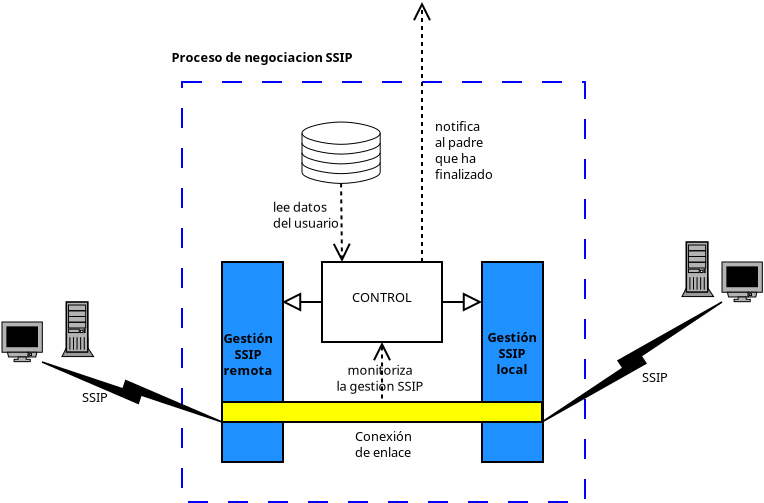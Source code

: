 <?xml version="1.0" encoding="UTF-8"?>
<dia:diagram xmlns:dia="http://www.lysator.liu.se/~alla/dia/"><dia:layer name="Fondo" visible="true"><dia:object type="Standard - Box" version="0" id="O0"><dia:attribute name="obj_pos"><dia:point val="7,0"/></dia:attribute><dia:attribute name="obj_bb"><dia:rectangle val="6.95,-0.05;27.2,21.05"/></dia:attribute><dia:attribute name="elem_corner"><dia:point val="7,0"/></dia:attribute><dia:attribute name="elem_width"><dia:real val="20.15"/></dia:attribute><dia:attribute name="elem_height"><dia:real val="21"/></dia:attribute><dia:attribute name="border_color"><dia:color val="#0000ff"/></dia:attribute><dia:attribute name="show_background"><dia:boolean val="true"/></dia:attribute><dia:attribute name="line_style"><dia:enum val="1"/></dia:attribute></dia:object><dia:object type="Standard - Box" version="0" id="O1"><dia:attribute name="obj_pos"><dia:point val="9,9"/></dia:attribute><dia:attribute name="obj_bb"><dia:rectangle val="8.95,8.95;12.1,19.05"/></dia:attribute><dia:attribute name="elem_corner"><dia:point val="9,9"/></dia:attribute><dia:attribute name="elem_width"><dia:real val="3.05"/></dia:attribute><dia:attribute name="elem_height"><dia:real val="10"/></dia:attribute><dia:attribute name="inner_color"><dia:color val="#1e90ff"/></dia:attribute><dia:attribute name="show_background"><dia:boolean val="true"/></dia:attribute></dia:object><dia:object type="Standard - Text" version="0" id="O2"><dia:attribute name="obj_pos"><dia:point val="10.3,13.05"/></dia:attribute><dia:attribute name="obj_bb"><dia:rectangle val="9.2,12.377;11.422,15.095"/></dia:attribute><dia:attribute name="text"><dia:composite type="text"><dia:attribute name="string"><dia:string>#Gestión
 SSIP 
remota#</dia:string></dia:attribute><dia:attribute name="font"><dia:font family="sans" style="80" name="Courier"/></dia:attribute><dia:attribute name="height"><dia:real val="0.8"/></dia:attribute><dia:attribute name="pos"><dia:point val="10.3,13.05"/></dia:attribute><dia:attribute name="color"><dia:color val="#000000"/></dia:attribute><dia:attribute name="alignment"><dia:enum val="1"/></dia:attribute></dia:composite></dia:attribute></dia:object><dia:object type="Standard - Box" version="0" id="O3"><dia:attribute name="obj_pos"><dia:point val="22,9"/></dia:attribute><dia:attribute name="obj_bb"><dia:rectangle val="21.95,8.95;25.1,19.05"/></dia:attribute><dia:attribute name="elem_corner"><dia:point val="22,9"/></dia:attribute><dia:attribute name="elem_width"><dia:real val="3.05"/></dia:attribute><dia:attribute name="elem_height"><dia:real val="10"/></dia:attribute><dia:attribute name="inner_color"><dia:color val="#1e90ff"/></dia:attribute><dia:attribute name="show_background"><dia:boolean val="true"/></dia:attribute></dia:object><dia:object type="Standard - Text" version="0" id="O4"><dia:attribute name="obj_pos"><dia:point val="23.5,13"/></dia:attribute><dia:attribute name="obj_bb"><dia:rectangle val="22.4,12.328;24.622,15.045"/></dia:attribute><dia:attribute name="text"><dia:composite type="text"><dia:attribute name="string"><dia:string>#Gestión
 SSIP 
local#</dia:string></dia:attribute><dia:attribute name="font"><dia:font family="sans" style="80" name="Courier"/></dia:attribute><dia:attribute name="height"><dia:real val="0.8"/></dia:attribute><dia:attribute name="pos"><dia:point val="23.5,13"/></dia:attribute><dia:attribute name="color"><dia:color val="#000000"/></dia:attribute><dia:attribute name="alignment"><dia:enum val="1"/></dia:attribute></dia:composite></dia:attribute></dia:object><dia:object type="Standard - Box" version="0" id="O5"><dia:attribute name="obj_pos"><dia:point val="14,9"/></dia:attribute><dia:attribute name="obj_bb"><dia:rectangle val="13.95,8.95;20.05,13.05"/></dia:attribute><dia:attribute name="elem_corner"><dia:point val="14,9"/></dia:attribute><dia:attribute name="elem_width"><dia:real val="6"/></dia:attribute><dia:attribute name="elem_height"><dia:real val="4"/></dia:attribute><dia:attribute name="show_background"><dia:boolean val="true"/></dia:attribute></dia:object><dia:object type="Standard - Box" version="0" id="O6"><dia:attribute name="obj_pos"><dia:point val="9,16"/></dia:attribute><dia:attribute name="obj_bb"><dia:rectangle val="8.95,15.95;25.05,17.05"/></dia:attribute><dia:attribute name="elem_corner"><dia:point val="9,16"/></dia:attribute><dia:attribute name="elem_width"><dia:real val="16"/></dia:attribute><dia:attribute name="elem_height"><dia:real val="1"/></dia:attribute><dia:attribute name="inner_color"><dia:color val="#ffff00"/></dia:attribute><dia:attribute name="show_background"><dia:boolean val="true"/></dia:attribute></dia:object><dia:object type="Network - General Computer (Tower)" version="0" id="O7"><dia:attribute name="obj_pos"><dia:point val="1,11"/></dia:attribute><dia:attribute name="obj_bb"><dia:rectangle val="0.992,10.96;2.588,14.894"/></dia:attribute><dia:attribute name="elem_corner"><dia:point val="1,11"/></dia:attribute><dia:attribute name="elem_width"><dia:real val="1.579"/></dia:attribute><dia:attribute name="elem_height"><dia:real val="2.727"/></dia:attribute><dia:attribute name="show_background"><dia:boolean val="true"/></dia:attribute><dia:attribute name="flip_horizontal"><dia:boolean val="false"/></dia:attribute><dia:attribute name="flip_vertical"><dia:boolean val="false"/></dia:attribute><dia:attribute name="padding"><dia:real val="0.354"/></dia:attribute><dia:attribute name="text"><dia:composite type="text"><dia:attribute name="string"><dia:string>##</dia:string></dia:attribute><dia:attribute name="font"><dia:font family="sans" style="0" name="Courier"/></dia:attribute><dia:attribute name="height"><dia:real val="0.8"/></dia:attribute><dia:attribute name="pos"><dia:point val="1.789,14.449"/></dia:attribute><dia:attribute name="color"><dia:color val="#000000"/></dia:attribute><dia:attribute name="alignment"><dia:enum val="1"/></dia:attribute></dia:composite></dia:attribute></dia:object><dia:object type="Network - General Monitor (With Stand)" version="0" id="O8"><dia:attribute name="obj_pos"><dia:point val="-2,12"/></dia:attribute><dia:attribute name="obj_bb"><dia:rectangle val="-2.025,11.975;0.042,15.146"/></dia:attribute><dia:attribute name="elem_corner"><dia:point val="-2,12"/></dia:attribute><dia:attribute name="elem_width"><dia:real val="2.017"/></dia:attribute><dia:attribute name="elem_height"><dia:real val="1.983"/></dia:attribute><dia:attribute name="show_background"><dia:boolean val="true"/></dia:attribute><dia:attribute name="flip_horizontal"><dia:boolean val="false"/></dia:attribute><dia:attribute name="flip_vertical"><dia:boolean val="false"/></dia:attribute><dia:attribute name="padding"><dia:real val="0.354"/></dia:attribute><dia:attribute name="text"><dia:composite type="text"><dia:attribute name="string"><dia:string>##</dia:string></dia:attribute><dia:attribute name="font"><dia:font family="sans" style="0" name="Courier"/></dia:attribute><dia:attribute name="height"><dia:real val="0.8"/></dia:attribute><dia:attribute name="pos"><dia:point val="-0.992,14.701"/></dia:attribute><dia:attribute name="color"><dia:color val="#000000"/></dia:attribute><dia:attribute name="alignment"><dia:enum val="1"/></dia:attribute></dia:composite></dia:attribute></dia:object><dia:object type="Network - WAN Link" version="1" id="O9"><dia:attribute name="obj_pos"><dia:point val="0,14"/></dia:attribute><dia:attribute name="obj_bb"><dia:rectangle val="0,14;9,17"/></dia:attribute><dia:attribute name="conn_endpoints"><dia:point val="0,14"/><dia:point val="9,17"/></dia:attribute><dia:attribute name="width"><dia:real val="1"/></dia:attribute></dia:object><dia:object type="Network - General Computer (Tower)" version="0" id="O10"><dia:attribute name="obj_pos"><dia:point val="32,8"/></dia:attribute><dia:attribute name="obj_bb"><dia:rectangle val="31.992,7.96;33.588,11.894"/></dia:attribute><dia:attribute name="elem_corner"><dia:point val="32,8"/></dia:attribute><dia:attribute name="elem_width"><dia:real val="1.579"/></dia:attribute><dia:attribute name="elem_height"><dia:real val="2.727"/></dia:attribute><dia:attribute name="show_background"><dia:boolean val="true"/></dia:attribute><dia:attribute name="flip_horizontal"><dia:boolean val="false"/></dia:attribute><dia:attribute name="flip_vertical"><dia:boolean val="false"/></dia:attribute><dia:attribute name="padding"><dia:real val="0.354"/></dia:attribute><dia:attribute name="text"><dia:composite type="text"><dia:attribute name="string"><dia:string>##</dia:string></dia:attribute><dia:attribute name="font"><dia:font family="sans" style="0" name="Courier"/></dia:attribute><dia:attribute name="height"><dia:real val="0.8"/></dia:attribute><dia:attribute name="pos"><dia:point val="32.789,11.449"/></dia:attribute><dia:attribute name="color"><dia:color val="#000000"/></dia:attribute><dia:attribute name="alignment"><dia:enum val="1"/></dia:attribute></dia:composite></dia:attribute></dia:object><dia:object type="Network - General Monitor (With Stand)" version="0" id="O11"><dia:attribute name="obj_pos"><dia:point val="34,9"/></dia:attribute><dia:attribute name="obj_bb"><dia:rectangle val="33.975,8.975;36.042,12.146"/></dia:attribute><dia:attribute name="elem_corner"><dia:point val="34,9"/></dia:attribute><dia:attribute name="elem_width"><dia:real val="2.017"/></dia:attribute><dia:attribute name="elem_height"><dia:real val="1.983"/></dia:attribute><dia:attribute name="show_background"><dia:boolean val="true"/></dia:attribute><dia:attribute name="flip_horizontal"><dia:boolean val="false"/></dia:attribute><dia:attribute name="flip_vertical"><dia:boolean val="false"/></dia:attribute><dia:attribute name="padding"><dia:real val="0.354"/></dia:attribute><dia:attribute name="text"><dia:composite type="text"><dia:attribute name="string"><dia:string>##</dia:string></dia:attribute><dia:attribute name="font"><dia:font family="sans" style="0" name="Courier"/></dia:attribute><dia:attribute name="height"><dia:real val="0.8"/></dia:attribute><dia:attribute name="pos"><dia:point val="35.008,11.701"/></dia:attribute><dia:attribute name="color"><dia:color val="#000000"/></dia:attribute><dia:attribute name="alignment"><dia:enum val="1"/></dia:attribute></dia:composite></dia:attribute></dia:object><dia:object type="Network - WAN Link" version="1" id="O12"><dia:attribute name="obj_pos"><dia:point val="25,17"/></dia:attribute><dia:attribute name="obj_bb"><dia:rectangle val="25,11;34,17"/></dia:attribute><dia:attribute name="conn_endpoints"><dia:point val="25,17"/><dia:point val="34,11"/></dia:attribute><dia:attribute name="width"><dia:real val="1"/></dia:attribute></dia:object><dia:object type="Standard - Text" version="0" id="O13"><dia:attribute name="obj_pos"><dia:point val="15.65,17.95"/></dia:attribute><dia:attribute name="obj_bb"><dia:rectangle val="15.65,17.277;18.473,19.195"/></dia:attribute><dia:attribute name="text"><dia:composite type="text"><dia:attribute name="string"><dia:string>#Conexión 
de enlace#</dia:string></dia:attribute><dia:attribute name="font"><dia:font family="sans" style="0" name="Courier"/></dia:attribute><dia:attribute name="height"><dia:real val="0.8"/></dia:attribute><dia:attribute name="pos"><dia:point val="15.65,17.95"/></dia:attribute><dia:attribute name="color"><dia:color val="#000000"/></dia:attribute><dia:attribute name="alignment"><dia:enum val="0"/></dia:attribute></dia:composite></dia:attribute></dia:object><dia:object type="Standard - Text" version="0" id="O14"><dia:attribute name="obj_pos"><dia:point val="30,15"/></dia:attribute><dia:attribute name="obj_bb"><dia:rectangle val="30,14.328;31.372,15.445"/></dia:attribute><dia:attribute name="text"><dia:composite type="text"><dia:attribute name="string"><dia:string>#SSIP#</dia:string></dia:attribute><dia:attribute name="font"><dia:font family="sans" style="0" name="Courier"/></dia:attribute><dia:attribute name="height"><dia:real val="0.8"/></dia:attribute><dia:attribute name="pos"><dia:point val="30,15"/></dia:attribute><dia:attribute name="color"><dia:color val="#000000"/></dia:attribute><dia:attribute name="alignment"><dia:enum val="0"/></dia:attribute></dia:composite></dia:attribute></dia:object><dia:object type="Standard - Text" version="0" id="O15"><dia:attribute name="obj_pos"><dia:point val="2,16"/></dia:attribute><dia:attribute name="obj_bb"><dia:rectangle val="2,15.328;3.373,16.445"/></dia:attribute><dia:attribute name="text"><dia:composite type="text"><dia:attribute name="string"><dia:string>#SSIP#</dia:string></dia:attribute><dia:attribute name="font"><dia:font family="sans" style="0" name="Courier"/></dia:attribute><dia:attribute name="height"><dia:real val="0.8"/></dia:attribute><dia:attribute name="pos"><dia:point val="2,16"/></dia:attribute><dia:attribute name="color"><dia:color val="#000000"/></dia:attribute><dia:attribute name="alignment"><dia:enum val="0"/></dia:attribute></dia:composite></dia:attribute></dia:object><dia:object type="Standard - Text" version="0" id="O16"><dia:attribute name="obj_pos"><dia:point val="11,-1"/></dia:attribute><dia:attribute name="obj_bb"><dia:rectangle val="6.825,-1.673;15.197,-0.555"/></dia:attribute><dia:attribute name="text"><dia:composite type="text"><dia:attribute name="string"><dia:string>#Proceso de negociacion SSIP#</dia:string></dia:attribute><dia:attribute name="font"><dia:font family="sans" style="80" name="Courier"/></dia:attribute><dia:attribute name="height"><dia:real val="0.8"/></dia:attribute><dia:attribute name="pos"><dia:point val="11,-1"/></dia:attribute><dia:attribute name="color"><dia:color val="#000000"/></dia:attribute><dia:attribute name="alignment"><dia:enum val="1"/></dia:attribute></dia:composite></dia:attribute></dia:object><dia:object type="Sybase - Stable Queue" version="0" id="O17"><dia:attribute name="obj_pos"><dia:point val="13,2"/></dia:attribute><dia:attribute name="obj_bb"><dia:rectangle val="12.95,1.95;16.959,6.306"/></dia:attribute><dia:attribute name="elem_corner"><dia:point val="13,2"/></dia:attribute><dia:attribute name="elem_width"><dia:real val="3.909"/></dia:attribute><dia:attribute name="elem_height"><dia:real val="3.071"/></dia:attribute><dia:attribute name="inner_color"><dia:color val="#e5e5e5"/></dia:attribute><dia:attribute name="show_background"><dia:boolean val="true"/></dia:attribute><dia:attribute name="flip_horizontal"><dia:boolean val="false"/></dia:attribute><dia:attribute name="flip_vertical"><dia:boolean val="false"/></dia:attribute><dia:attribute name="padding"><dia:real val="0.354"/></dia:attribute><dia:attribute name="text"><dia:composite type="text"><dia:attribute name="string"><dia:string>##</dia:string></dia:attribute><dia:attribute name="font"><dia:font family="sans" style="0" name="Courier"/></dia:attribute><dia:attribute name="height"><dia:real val="0.8"/></dia:attribute><dia:attribute name="pos"><dia:point val="14.954,5.861"/></dia:attribute><dia:attribute name="color"><dia:color val="#000000"/></dia:attribute><dia:attribute name="alignment"><dia:enum val="1"/></dia:attribute></dia:composite></dia:attribute></dia:object><dia:object type="Standard - Line" version="0" id="O18"><dia:attribute name="obj_pos"><dia:point val="14.954,5.071"/></dia:attribute><dia:attribute name="obj_bb"><dia:rectangle val="14.2,5.021;15.8,9.059"/></dia:attribute><dia:attribute name="conn_endpoints"><dia:point val="14.954,5.071"/><dia:point val="15,9"/></dia:attribute><dia:attribute name="numcp"><dia:int val="1"/></dia:attribute><dia:attribute name="line_style"><dia:enum val="1"/></dia:attribute><dia:attribute name="end_arrow"><dia:enum val="1"/></dia:attribute><dia:attribute name="end_arrow_length"><dia:real val="0.8"/></dia:attribute><dia:attribute name="end_arrow_width"><dia:real val="0.8"/></dia:attribute><dia:attribute name="dashlength"><dia:real val="0.2"/></dia:attribute><dia:connections><dia:connection handle="0" to="O17" connection="1"/></dia:connections></dia:object><dia:object type="UML - Generalization" version="0" id="O19"><dia:attribute name="obj_pos"><dia:point val="12,11"/></dia:attribute><dia:attribute name="obj_bb"><dia:rectangle val="12,10.15;14.071,11.75"/></dia:attribute><dia:attribute name="orth_points"><dia:point val="12,11"/><dia:point val="12,11"/><dia:point val="14,11"/><dia:point val="14,11"/></dia:attribute><dia:attribute name="orth_orient"><dia:enum val="1"/><dia:enum val="0"/><dia:enum val="1"/></dia:attribute><dia:attribute name="name"><dia:string>##</dia:string></dia:attribute><dia:attribute name="stereotype"><dia:string>##</dia:string></dia:attribute><dia:connections><dia:connection handle="1" to="O5" connection="3"/></dia:connections></dia:object><dia:object type="UML - Generalization" version="0" id="O20"><dia:attribute name="obj_pos"><dia:point val="22,11"/></dia:attribute><dia:attribute name="obj_bb"><dia:rectangle val="19.929,10.15;22,11.75"/></dia:attribute><dia:attribute name="orth_points"><dia:point val="22,11"/><dia:point val="22,11"/><dia:point val="20,11"/><dia:point val="20,11"/></dia:attribute><dia:attribute name="orth_orient"><dia:enum val="1"/><dia:enum val="0"/><dia:enum val="1"/></dia:attribute><dia:attribute name="name"><dia:string>##</dia:string></dia:attribute><dia:attribute name="stereotype"><dia:string>##</dia:string></dia:attribute><dia:connections><dia:connection handle="1" to="O5" connection="4"/></dia:connections></dia:object><dia:object type="Standard - Text" version="0" id="O21"><dia:attribute name="obj_pos"><dia:point val="17,11"/></dia:attribute><dia:attribute name="obj_bb"><dia:rectangle val="15.525,10.328;18.497,11.445"/></dia:attribute><dia:attribute name="text"><dia:composite type="text"><dia:attribute name="string"><dia:string>#CONTROL#</dia:string></dia:attribute><dia:attribute name="font"><dia:font family="sans" style="0" name="Courier"/></dia:attribute><dia:attribute name="height"><dia:real val="0.8"/></dia:attribute><dia:attribute name="pos"><dia:point val="17,11"/></dia:attribute><dia:attribute name="color"><dia:color val="#000000"/></dia:attribute><dia:attribute name="alignment"><dia:enum val="1"/></dia:attribute></dia:composite></dia:attribute></dia:object><dia:object type="Standard - Line" version="0" id="O22"><dia:attribute name="obj_pos"><dia:point val="19,9"/></dia:attribute><dia:attribute name="obj_bb"><dia:rectangle val="18.2,-4.05;19.8,9.05"/></dia:attribute><dia:attribute name="conn_endpoints"><dia:point val="19,9"/><dia:point val="19,-4"/></dia:attribute><dia:attribute name="numcp"><dia:int val="1"/></dia:attribute><dia:attribute name="line_style"><dia:enum val="1"/></dia:attribute><dia:attribute name="end_arrow"><dia:enum val="1"/></dia:attribute><dia:attribute name="end_arrow_length"><dia:real val="0.8"/></dia:attribute><dia:attribute name="end_arrow_width"><dia:real val="0.8"/></dia:attribute><dia:attribute name="dashlength"><dia:real val="0.2"/></dia:attribute></dia:object><dia:object type="Standard - Text" version="0" id="O23"><dia:attribute name="obj_pos"><dia:point val="19,4"/></dia:attribute><dia:attribute name="obj_bb"><dia:rectangle val="18.977,3.328;19,4.445"/></dia:attribute><dia:attribute name="text"><dia:composite type="text"><dia:attribute name="string"><dia:string>##</dia:string></dia:attribute><dia:attribute name="font"><dia:font family="sans" style="0" name="Courier"/></dia:attribute><dia:attribute name="height"><dia:real val="0.8"/></dia:attribute><dia:attribute name="pos"><dia:point val="19,4"/></dia:attribute><dia:attribute name="color"><dia:color val="#000000"/></dia:attribute><dia:attribute name="alignment"><dia:enum val="0"/></dia:attribute></dia:composite></dia:attribute></dia:object><dia:object type="Standard - Text" version="0" id="O24"><dia:attribute name="obj_pos"><dia:point val="19.65,2.45"/></dia:attribute><dia:attribute name="obj_bb"><dia:rectangle val="19.65,1.778;22.323,5.295"/></dia:attribute><dia:attribute name="text"><dia:composite type="text"><dia:attribute name="string"><dia:string>#notifica
al padre
que ha
finalizado#</dia:string></dia:attribute><dia:attribute name="font"><dia:font family="sans" style="0" name="Courier"/></dia:attribute><dia:attribute name="height"><dia:real val="0.8"/></dia:attribute><dia:attribute name="pos"><dia:point val="19.65,2.45"/></dia:attribute><dia:attribute name="color"><dia:color val="#000000"/></dia:attribute><dia:attribute name="alignment"><dia:enum val="0"/></dia:attribute></dia:composite></dia:attribute></dia:object><dia:object type="Standard - Text" version="0" id="O25"><dia:attribute name="obj_pos"><dia:point val="11.545,6.487"/></dia:attribute><dia:attribute name="obj_bb"><dia:rectangle val="11.545,5.815;14.618,7.732"/></dia:attribute><dia:attribute name="text"><dia:composite type="text"><dia:attribute name="string"><dia:string>#lee datos
del usuario#</dia:string></dia:attribute><dia:attribute name="font"><dia:font family="sans" style="0" name="Courier"/></dia:attribute><dia:attribute name="height"><dia:real val="0.8"/></dia:attribute><dia:attribute name="pos"><dia:point val="11.545,6.487"/></dia:attribute><dia:attribute name="color"><dia:color val="#000000"/></dia:attribute><dia:attribute name="alignment"><dia:enum val="0"/></dia:attribute></dia:composite></dia:attribute></dia:object><dia:object type="Standard - Line" version="0" id="O26"><dia:attribute name="obj_pos"><dia:point val="17,13"/></dia:attribute><dia:attribute name="obj_bb"><dia:rectangle val="16.2,12.95;17.8,16.05"/></dia:attribute><dia:attribute name="conn_endpoints"><dia:point val="17,13"/><dia:point val="17,16"/></dia:attribute><dia:attribute name="numcp"><dia:int val="1"/></dia:attribute><dia:attribute name="line_style"><dia:enum val="1"/></dia:attribute><dia:attribute name="start_arrow"><dia:enum val="1"/></dia:attribute><dia:attribute name="start_arrow_length"><dia:real val="0.8"/></dia:attribute><dia:attribute name="start_arrow_width"><dia:real val="0.8"/></dia:attribute><dia:attribute name="dashlength"><dia:real val="0.2"/></dia:attribute><dia:connections><dia:connection handle="0" to="O5" connection="6"/><dia:connection handle="1" to="O6" connection="1"/></dia:connections></dia:object><dia:object type="Standard - Text" version="0" id="O27"><dia:attribute name="obj_pos"><dia:point val="16.895,14.637"/></dia:attribute><dia:attribute name="obj_bb"><dia:rectangle val="14.82,13.965;18.993,15.883"/></dia:attribute><dia:attribute name="text"><dia:composite type="text"><dia:attribute name="string"><dia:string>#monitoriza
la gestion SSIP#</dia:string></dia:attribute><dia:attribute name="font"><dia:font family="sans" style="0" name="Courier"/></dia:attribute><dia:attribute name="height"><dia:real val="0.8"/></dia:attribute><dia:attribute name="pos"><dia:point val="16.895,14.637"/></dia:attribute><dia:attribute name="color"><dia:color val="#000000"/></dia:attribute><dia:attribute name="alignment"><dia:enum val="1"/></dia:attribute></dia:composite></dia:attribute></dia:object></dia:layer></dia:diagram>
